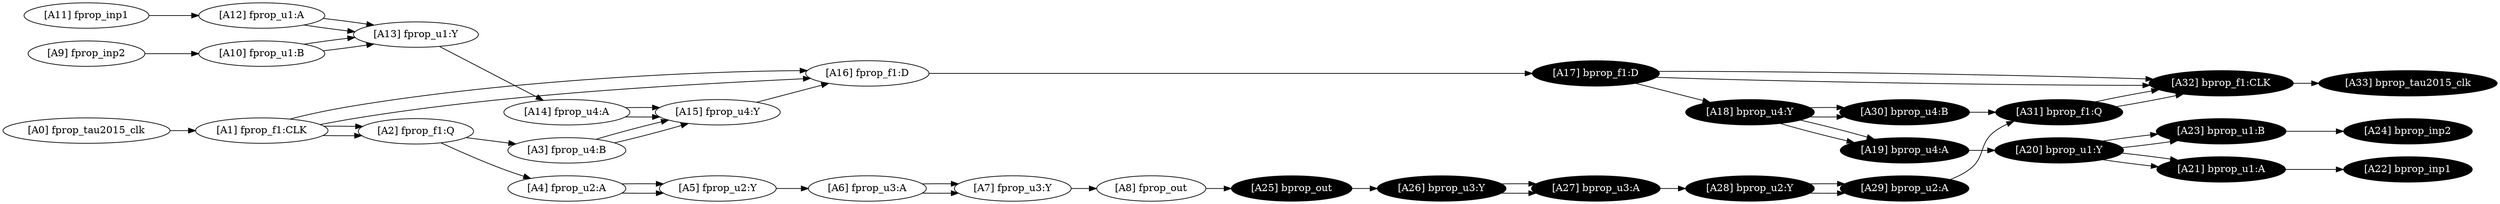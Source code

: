 digraph Taskflow {
rankdir="LR"
"[A33] bprop_tau2015_clk" [style=filled, fillcolor=black, fontcolor=white]; 
"[A32] bprop_f1:CLK" [style=filled, fillcolor=black, fontcolor=white];
"[A32] bprop_f1:CLK" -> "[A33] bprop_tau2015_clk";
"[A31] bprop_f1:Q" [style=filled, fillcolor=black, fontcolor=white];
"[A31] bprop_f1:Q" -> "[A32] bprop_f1:CLK";
"[A31] bprop_f1:Q" -> "[A32] bprop_f1:CLK";
"[A30] bprop_u4:B" [style=filled, fillcolor=black, fontcolor=white];
"[A30] bprop_u4:B" -> "[A31] bprop_f1:Q";
"[A29] bprop_u2:A" [style=filled, fillcolor=black, fontcolor=white];
"[A29] bprop_u2:A" -> "[A31] bprop_f1:Q";
"[A28] bprop_u2:Y" [style=filled, fillcolor=black, fontcolor=white];
"[A28] bprop_u2:Y" -> "[A29] bprop_u2:A";
"[A28] bprop_u2:Y" -> "[A29] bprop_u2:A";
"[A27] bprop_u3:A" [style=filled, fillcolor=black, fontcolor=white];
"[A27] bprop_u3:A" -> "[A28] bprop_u2:Y";
"[A26] bprop_u3:Y" [style=filled, fillcolor=black, fontcolor=white];
"[A26] bprop_u3:Y" -> "[A27] bprop_u3:A";
"[A26] bprop_u3:Y" -> "[A27] bprop_u3:A";
"[A25] bprop_out" [style=filled, fillcolor=black, fontcolor=white];
"[A25] bprop_out" -> "[A26] bprop_u3:Y";
"[A24] bprop_inp2" [style=filled, fillcolor=black, fontcolor=white];
"[A23] bprop_u1:B" [style=filled, fillcolor=black, fontcolor=white];
"[A23] bprop_u1:B" -> "[A24] bprop_inp2";
"[A22] bprop_inp1" [style=filled, fillcolor=black, fontcolor=white];
"[A21] bprop_u1:A" [style=filled, fillcolor=black, fontcolor=white];
"[A21] bprop_u1:A" -> "[A22] bprop_inp1";
"[A20] bprop_u1:Y" [style=filled, fillcolor=black, fontcolor=white];
"[A20] bprop_u1:Y" -> "[A21] bprop_u1:A";
"[A20] bprop_u1:Y" -> "[A23] bprop_u1:B";
"[A20] bprop_u1:Y" -> "[A21] bprop_u1:A";
"[A20] bprop_u1:Y" -> "[A23] bprop_u1:B";
"[A19] bprop_u4:A" [style=filled, fillcolor=black, fontcolor=white];
"[A19] bprop_u4:A" -> "[A20] bprop_u1:Y";
"[A18] bprop_u4:Y" [style=filled, fillcolor=black, fontcolor=white];
"[A18] bprop_u4:Y" -> "[A19] bprop_u4:A";
"[A18] bprop_u4:Y" -> "[A30] bprop_u4:B";
"[A18] bprop_u4:Y" -> "[A19] bprop_u4:A";
"[A18] bprop_u4:Y" -> "[A30] bprop_u4:B";
"[A17] bprop_f1:D" [style=filled, fillcolor=black, fontcolor=white];
"[A17] bprop_f1:D" -> "[A32] bprop_f1:CLK";
"[A17] bprop_f1:D" -> "[A32] bprop_f1:CLK";
"[A17] bprop_f1:D" -> "[A18] bprop_u4:Y";
"[A16] fprop_f1:D";
"[A16] fprop_f1:D" -> "[A17] bprop_f1:D";
"[A15] fprop_u4:Y";
"[A15] fprop_u4:Y" -> "[A16] fprop_f1:D";
"[A14] fprop_u4:A";
"[A14] fprop_u4:A" -> "[A15] fprop_u4:Y";
"[A14] fprop_u4:A" -> "[A15] fprop_u4:Y";
"[A13] fprop_u1:Y";
"[A13] fprop_u1:Y" -> "[A14] fprop_u4:A";
"[A12] fprop_u1:A";
"[A12] fprop_u1:A" -> "[A13] fprop_u1:Y";
"[A12] fprop_u1:A" -> "[A13] fprop_u1:Y";
"[A11] fprop_inp1";
"[A11] fprop_inp1" -> "[A12] fprop_u1:A";
"[A10] fprop_u1:B";
"[A10] fprop_u1:B" -> "[A13] fprop_u1:Y";
"[A10] fprop_u1:B" -> "[A13] fprop_u1:Y";
"[A9] fprop_inp2";
"[A9] fprop_inp2" -> "[A10] fprop_u1:B";
"[A8] fprop_out";
"[A8] fprop_out" -> "[A25] bprop_out";
"[A7] fprop_u3:Y";
"[A7] fprop_u3:Y" -> "[A8] fprop_out";
"[A6] fprop_u3:A";
"[A6] fprop_u3:A" -> "[A7] fprop_u3:Y";
"[A6] fprop_u3:A" -> "[A7] fprop_u3:Y";
"[A5] fprop_u2:Y";
"[A5] fprop_u2:Y" -> "[A6] fprop_u3:A";
"[A4] fprop_u2:A";
"[A4] fprop_u2:A" -> "[A5] fprop_u2:Y";
"[A4] fprop_u2:A" -> "[A5] fprop_u2:Y";
"[A3] fprop_u4:B";
"[A3] fprop_u4:B" -> "[A15] fprop_u4:Y";
"[A3] fprop_u4:B" -> "[A15] fprop_u4:Y";
"[A2] fprop_f1:Q";
"[A2] fprop_f1:Q" -> "[A3] fprop_u4:B";
"[A2] fprop_f1:Q" -> "[A4] fprop_u2:A";
"[A1] fprop_f1:CLK";
"[A1] fprop_f1:CLK" -> "[A2] fprop_f1:Q";
"[A1] fprop_f1:CLK" -> "[A2] fprop_f1:Q";
"[A1] fprop_f1:CLK" -> "[A16] fprop_f1:D";
"[A1] fprop_f1:CLK" -> "[A16] fprop_f1:D";
"[A0] fprop_tau2015_clk";
"[A0] fprop_tau2015_clk" -> "[A1] fprop_f1:CLK";
}

